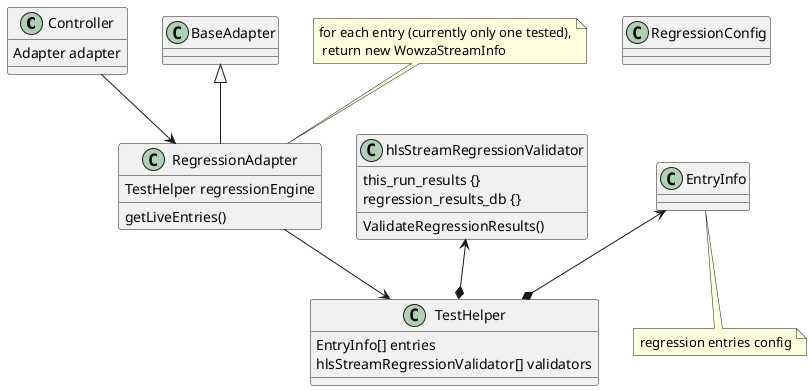 @startuml


class Controller {
Adapter adapter
}

class BaseAdapter {

}

class RegressionAdapter {
   TestHelper regressionEngine
   getLiveEntries()
}
note top: for each entry (currently only one tested),\n return new WowzaStreamInfo

class TestHelper {
 EntryInfo[] entries
 hlsStreamRegressionValidator[] validators
}

class EntryInfo {

}
note bottom: regression entries config

class hlsStreamRegressionValidator {
     this_run_results {}
     regression_results_db {}
     ValidateRegressionResults()
}

class RegressionConfig {

}

Controller --> RegressionAdapter
BaseAdapter <|-- RegressionAdapter
RegressionAdapter --> TestHelper

EntryInfo <--* TestHelper
hlsStreamRegressionValidator <--* TestHelper


@enduml